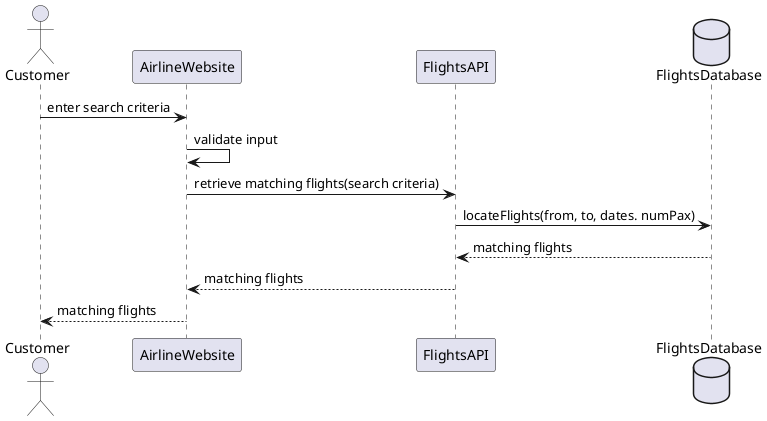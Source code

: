 @startuml

actor Customer
participant AirlineWebsite
participant FlightsAPI
database FlightsDatabase

Customer -> AirlineWebsite: enter search criteria 
AirlineWebsite -> AirlineWebsite: validate input

AirlineWebsite -> FlightsAPI: retrieve matching flights(search criteria)

FlightsAPI -> FlightsDatabase: locateFlights(from, to, dates. numPax)
FlightsDatabase --> FlightsAPI: matching flights

FlightsAPI --> AirlineWebsite: matching flights
AirlineWebsite --> Customer: matching flights

@enduml